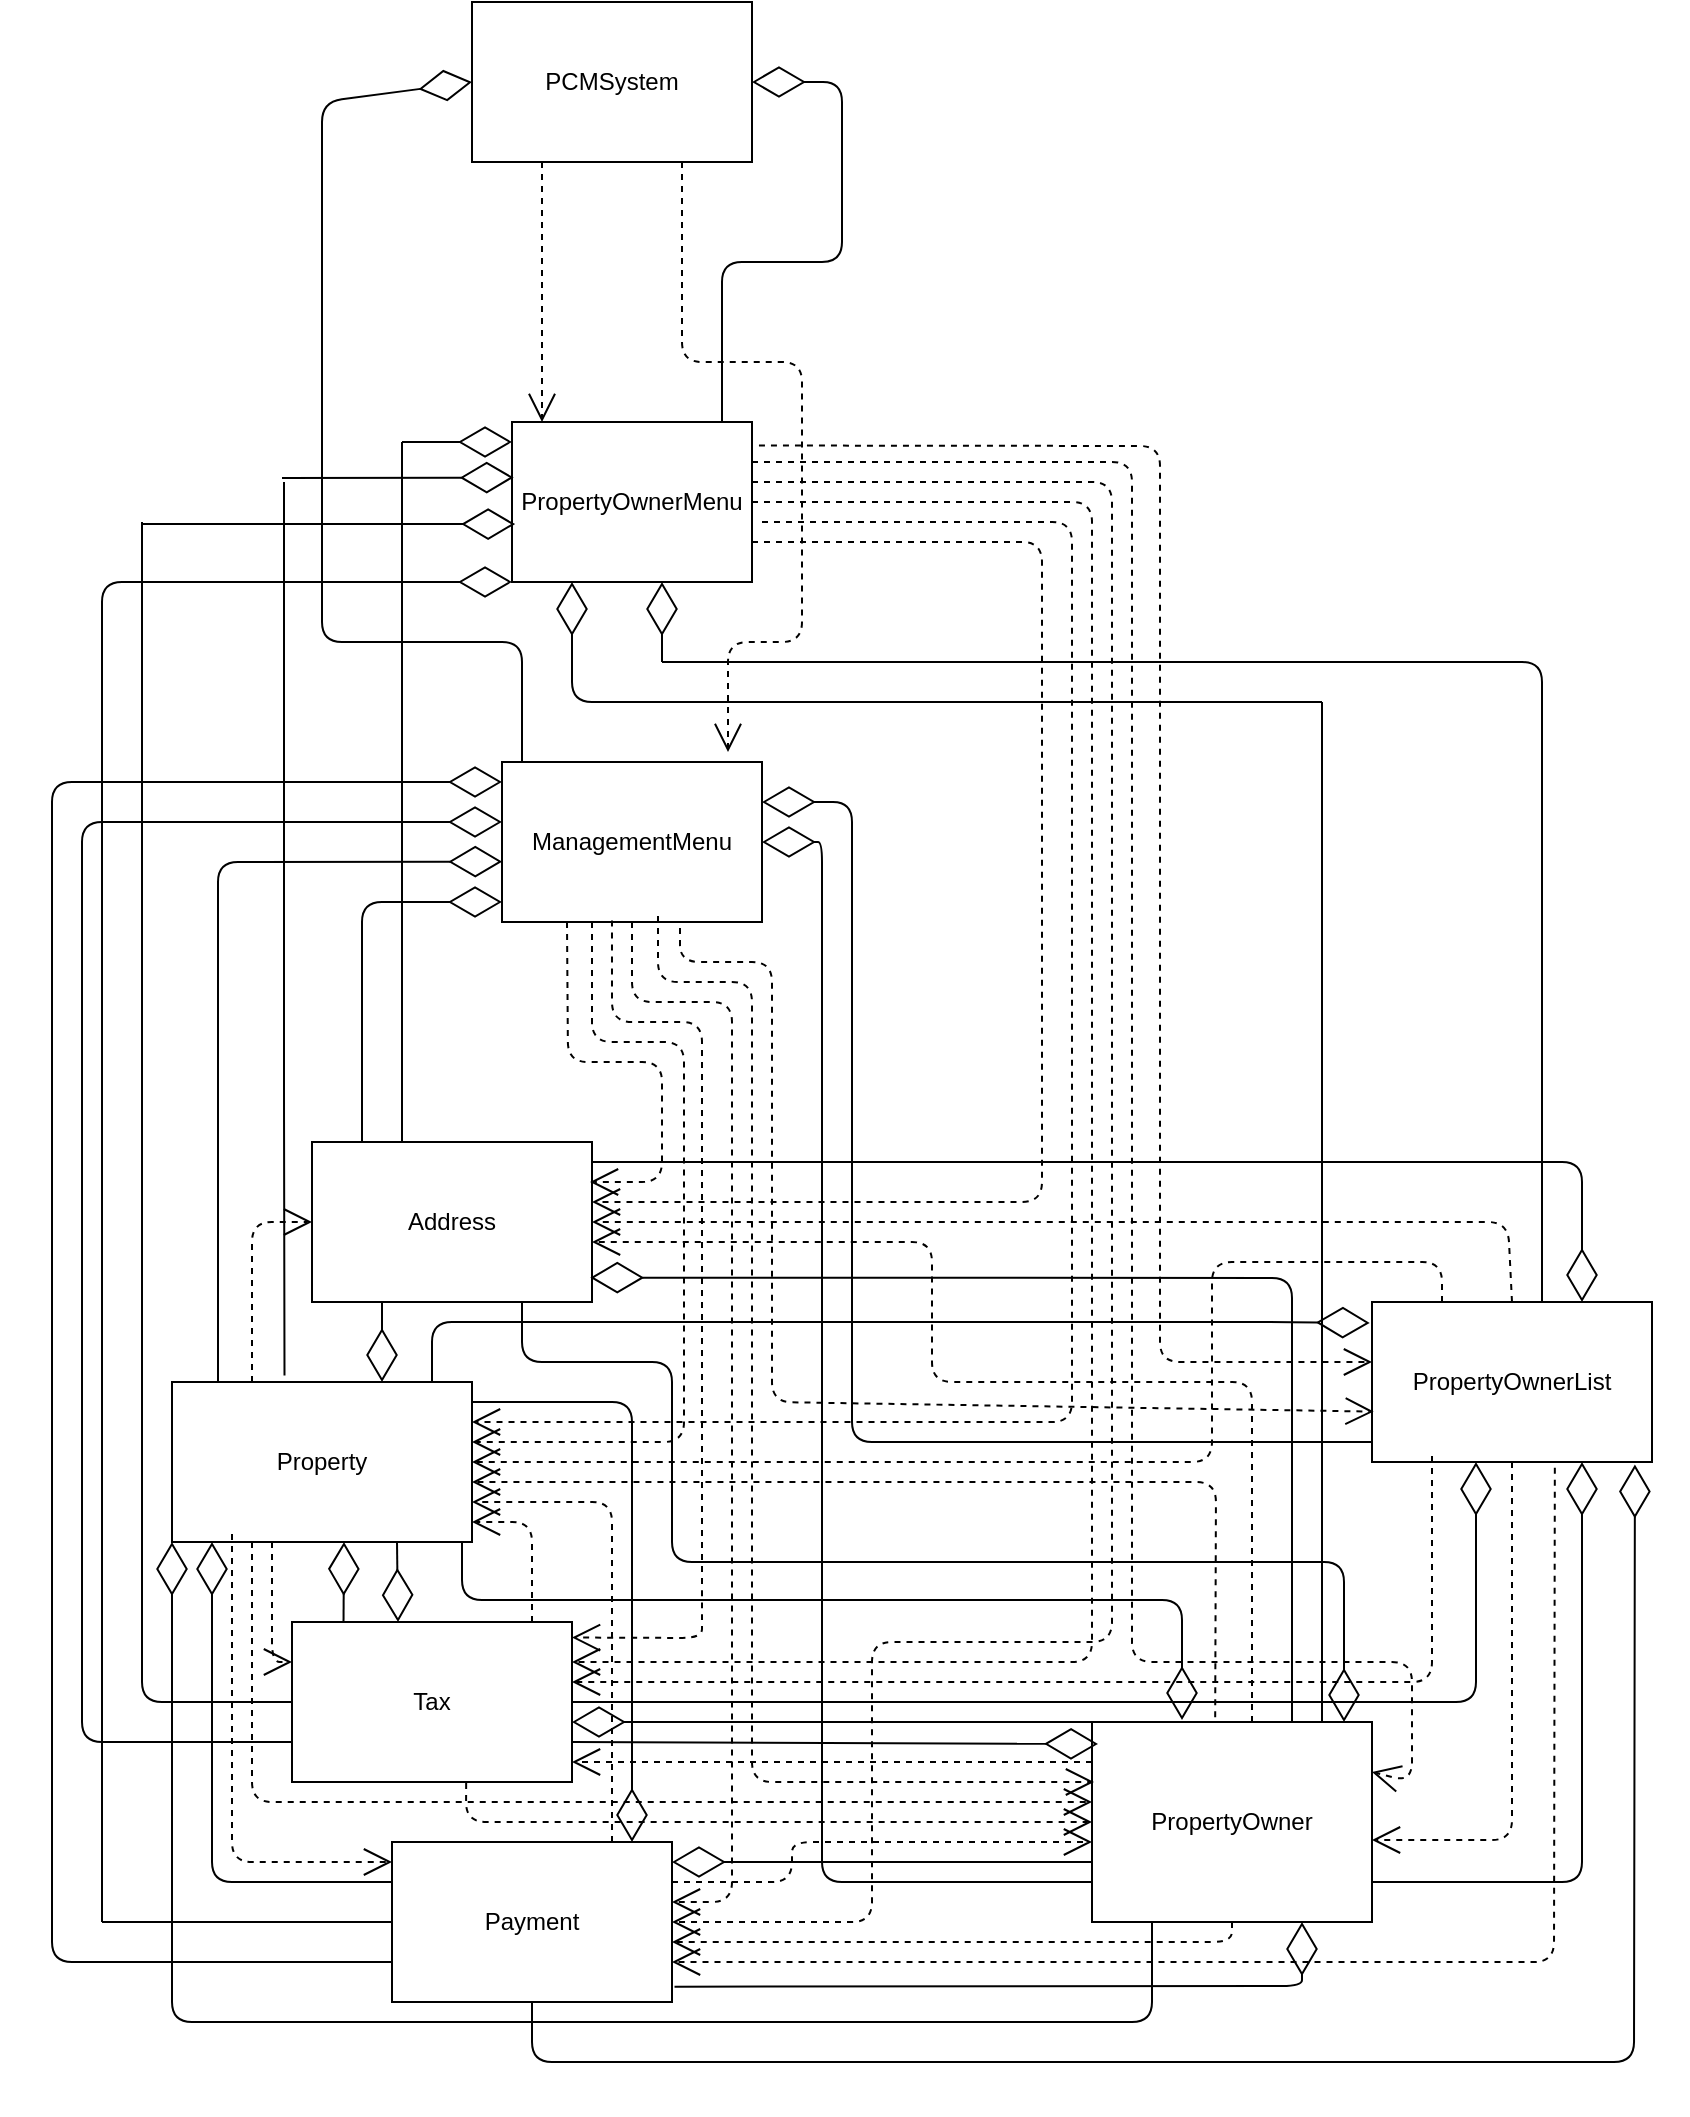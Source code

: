 <mxfile version="14.0.1" type="device"><diagram id="xmVuXnWmn4kDQ_eVDab2" name="Page-1"><mxGraphModel dx="2020" dy="858" grid="1" gridSize="10" guides="1" tooltips="1" connect="1" arrows="1" fold="1" page="1" pageScale="1" pageWidth="850" pageHeight="1100" math="0" shadow="0"><root><mxCell id="0"/><mxCell id="1" parent="0"/><mxCell id="8hcMLkqNCZgai3P8rfCH-1" value="PCMSystem" style="rounded=0;whiteSpace=wrap;html=1;" parent="1" vertex="1"><mxGeometry x="235" y="20" width="140" height="80" as="geometry"/></mxCell><mxCell id="8hcMLkqNCZgai3P8rfCH-2" value="ManagementMenu" style="rounded=0;whiteSpace=wrap;html=1;" parent="1" vertex="1"><mxGeometry x="250" y="400" width="130" height="80" as="geometry"/></mxCell><mxCell id="8hcMLkqNCZgai3P8rfCH-3" value="PropertyOwnerMenu" style="rounded=0;whiteSpace=wrap;html=1;" parent="1" vertex="1"><mxGeometry x="255" y="230" width="120" height="80" as="geometry"/></mxCell><mxCell id="8hcMLkqNCZgai3P8rfCH-4" value="Address" style="rounded=0;whiteSpace=wrap;html=1;" parent="1" vertex="1"><mxGeometry x="155" y="590" width="140" height="80" as="geometry"/></mxCell><mxCell id="8hcMLkqNCZgai3P8rfCH-5" value="PropertyOwnerList" style="rounded=0;whiteSpace=wrap;html=1;" parent="1" vertex="1"><mxGeometry x="685" y="670" width="140" height="80" as="geometry"/></mxCell><mxCell id="8hcMLkqNCZgai3P8rfCH-6" value="Payment" style="rounded=0;whiteSpace=wrap;html=1;" parent="1" vertex="1"><mxGeometry x="195" y="940" width="140" height="80" as="geometry"/></mxCell><mxCell id="8hcMLkqNCZgai3P8rfCH-7" value="Property" style="rounded=0;whiteSpace=wrap;html=1;" parent="1" vertex="1"><mxGeometry x="85" y="710" width="150" height="80" as="geometry"/></mxCell><mxCell id="8hcMLkqNCZgai3P8rfCH-8" value="Tax" style="rounded=0;whiteSpace=wrap;html=1;" parent="1" vertex="1"><mxGeometry x="145" y="830" width="140" height="80" as="geometry"/></mxCell><mxCell id="8hcMLkqNCZgai3P8rfCH-9" value="PropertyOwner" style="rounded=0;whiteSpace=wrap;html=1;" parent="1" vertex="1"><mxGeometry x="545" y="880" width="140" height="100" as="geometry"/></mxCell><mxCell id="8hcMLkqNCZgai3P8rfCH-10" value="Use" style="endArrow=open;endSize=12;dashed=1;html=1;exitX=0.75;exitY=1;exitDx=0;exitDy=0;labelBackgroundColor=none;noLabel=1;fontColor=none;" parent="1" source="8hcMLkqNCZgai3P8rfCH-1" edge="1"><mxGeometry width="160" relative="1" as="geometry"><mxPoint x="405" y="530" as="sourcePoint"/><mxPoint x="363" y="395" as="targetPoint"/><Array as="points"><mxPoint x="340" y="200"/><mxPoint x="400" y="200"/><mxPoint x="400" y="340"/><mxPoint x="363" y="340"/></Array></mxGeometry></mxCell><mxCell id="8hcMLkqNCZgai3P8rfCH-11" value="Use" style="endArrow=open;endSize=12;dashed=1;html=1;labelBackgroundColor=none;noLabel=1;fontColor=none;exitX=0.25;exitY=1;exitDx=0;exitDy=0;" parent="1" source="8hcMLkqNCZgai3P8rfCH-1" edge="1"><mxGeometry width="160" relative="1" as="geometry"><mxPoint x="290" y="160" as="sourcePoint"/><mxPoint x="270" y="230" as="targetPoint"/><Array as="points"/></mxGeometry></mxCell><mxCell id="8hcMLkqNCZgai3P8rfCH-12" value="Use" style="endArrow=open;endSize=12;dashed=1;html=1;exitX=0.25;exitY=1;exitDx=0;exitDy=0;noLabel=1;fontColor=none;" parent="1" edge="1" source="8hcMLkqNCZgai3P8rfCH-2"><mxGeometry width="160" relative="1" as="geometry"><mxPoint x="330" y="500" as="sourcePoint"/><mxPoint x="294" y="610" as="targetPoint"/><Array as="points"><mxPoint x="283" y="550"/><mxPoint x="330" y="550"/><mxPoint x="330" y="610"/></Array></mxGeometry></mxCell><mxCell id="8hcMLkqNCZgai3P8rfCH-13" value="Use" style="endArrow=open;endSize=12;dashed=1;html=1;noLabel=1;fontColor=none;" parent="1" edge="1"><mxGeometry width="160" relative="1" as="geometry"><mxPoint x="295" y="480" as="sourcePoint"/><mxPoint x="235" y="740" as="targetPoint"/><Array as="points"><mxPoint x="295" y="540"/><mxPoint x="341" y="540"/><mxPoint x="341" y="740"/></Array></mxGeometry></mxCell><mxCell id="8hcMLkqNCZgai3P8rfCH-14" value="Use" style="endArrow=open;endSize=12;dashed=1;html=1;entryX=1;entryY=0.097;entryDx=0;entryDy=0;entryPerimeter=0;exitX=0.423;exitY=0.99;exitDx=0;exitDy=0;exitPerimeter=0;noLabel=1;fontColor=none;" parent="1" edge="1" target="8hcMLkqNCZgai3P8rfCH-8" source="8hcMLkqNCZgai3P8rfCH-2"><mxGeometry width="160" relative="1" as="geometry"><mxPoint x="310" y="530" as="sourcePoint"/><mxPoint x="287" y="850" as="targetPoint"/><Array as="points"><mxPoint x="305" y="530"/><mxPoint x="350" y="530"/><mxPoint x="350" y="820"/><mxPoint x="350" y="838"/></Array></mxGeometry></mxCell><mxCell id="8hcMLkqNCZgai3P8rfCH-15" value="Use" style="endArrow=open;endSize=12;dashed=1;html=1;exitX=0.5;exitY=1;exitDx=0;exitDy=0;noLabel=1;fontColor=none;" parent="1" source="8hcMLkqNCZgai3P8rfCH-2" edge="1"><mxGeometry width="160" relative="1" as="geometry"><mxPoint x="320" y="520" as="sourcePoint"/><mxPoint x="335" y="970" as="targetPoint"/><Array as="points"><mxPoint x="315" y="520"/><mxPoint x="365" y="520"/><mxPoint x="365" y="970"/></Array></mxGeometry></mxCell><mxCell id="8hcMLkqNCZgai3P8rfCH-16" value="Use" style="endArrow=open;endSize=12;dashed=1;html=1;noLabel=1;fontColor=none;" parent="1" edge="1"><mxGeometry width="160" relative="1" as="geometry"><mxPoint x="328" y="477" as="sourcePoint"/><mxPoint x="546" y="910" as="targetPoint"/><Array as="points"><mxPoint x="328" y="510"/><mxPoint x="375" y="510"/><mxPoint x="375" y="910"/></Array></mxGeometry></mxCell><mxCell id="8hcMLkqNCZgai3P8rfCH-17" value="Use" style="endArrow=open;endSize=12;dashed=1;html=1;entryX=0.006;entryY=0.685;entryDx=0;entryDy=0;entryPerimeter=0;noLabel=1;fontColor=none;" parent="1" edge="1" target="8hcMLkqNCZgai3P8rfCH-5"><mxGeometry width="160" relative="1" as="geometry"><mxPoint x="339" y="483" as="sourcePoint"/><mxPoint x="665" y="703" as="targetPoint"/><Array as="points"><mxPoint x="339" y="500"/><mxPoint x="385" y="500"/><mxPoint x="385" y="620"/><mxPoint x="385" y="720"/></Array></mxGeometry></mxCell><mxCell id="8hcMLkqNCZgai3P8rfCH-21" value="Use" style="endArrow=open;endSize=12;dashed=1;html=1;entryX=0;entryY=0.5;entryDx=0;entryDy=0;noLabel=1;fontColor=none;" parent="1" target="8hcMLkqNCZgai3P8rfCH-4" edge="1"><mxGeometry width="160" relative="1" as="geometry"><mxPoint x="125" y="710" as="sourcePoint"/><mxPoint x="125" y="600" as="targetPoint"/><Array as="points"><mxPoint x="125" y="630"/></Array></mxGeometry></mxCell><mxCell id="8hcMLkqNCZgai3P8rfCH-22" value="Use" style="endArrow=open;endSize=12;dashed=1;html=1;entryX=0;entryY=0.25;entryDx=0;entryDy=0;noLabel=1;fontColor=none;" parent="1" target="8hcMLkqNCZgai3P8rfCH-8" edge="1"><mxGeometry width="160" relative="1" as="geometry"><mxPoint x="135" y="790" as="sourcePoint"/><mxPoint x="79" y="1340" as="targetPoint"/><Array as="points"><mxPoint x="135" y="850"/></Array></mxGeometry></mxCell><mxCell id="8hcMLkqNCZgai3P8rfCH-23" value="Use" style="endArrow=open;endSize=12;dashed=1;html=1;noLabel=1;fontColor=none;" parent="1" edge="1"><mxGeometry width="160" relative="1" as="geometry"><mxPoint x="125" y="790" as="sourcePoint"/><mxPoint x="545" y="920" as="targetPoint"/><Array as="points"><mxPoint x="125" y="920"/></Array></mxGeometry></mxCell><mxCell id="8hcMLkqNCZgai3P8rfCH-24" value="Use" style="endArrow=open;endSize=12;dashed=1;html=1;noLabel=1;fontColor=none;" parent="1" edge="1"><mxGeometry width="160" relative="1" as="geometry"><mxPoint x="115" y="786" as="sourcePoint"/><mxPoint x="195" y="950" as="targetPoint"/><Array as="points"><mxPoint x="115" y="950"/></Array></mxGeometry></mxCell><mxCell id="8hcMLkqNCZgai3P8rfCH-25" value="Use" style="endArrow=open;endSize=12;dashed=1;html=1;entryX=1;entryY=0.75;entryDx=0;entryDy=0;noLabel=1;fontColor=none;" parent="1" target="8hcMLkqNCZgai3P8rfCH-7" edge="1"><mxGeometry width="160" relative="1" as="geometry"><mxPoint x="305" y="940" as="sourcePoint"/><mxPoint x="465" y="1100" as="targetPoint"/><Array as="points"><mxPoint x="305" y="770"/></Array></mxGeometry></mxCell><mxCell id="8hcMLkqNCZgai3P8rfCH-26" value="Use" style="endArrow=open;endSize=12;dashed=1;html=1;noLabel=1;fontColor=none;" parent="1" edge="1"><mxGeometry width="160" relative="1" as="geometry"><mxPoint x="265" y="830" as="sourcePoint"/><mxPoint x="235" y="780" as="targetPoint"/><Array as="points"><mxPoint x="265" y="780"/></Array></mxGeometry></mxCell><mxCell id="8hcMLkqNCZgai3P8rfCH-27" value="Use" style="endArrow=open;endSize=12;dashed=1;html=1;exitX=0.622;exitY=1.006;exitDx=0;exitDy=0;exitPerimeter=0;noLabel=1;fontColor=none;" parent="1" source="8hcMLkqNCZgai3P8rfCH-8" edge="1"><mxGeometry width="160" relative="1" as="geometry"><mxPoint x="415" y="1030" as="sourcePoint"/><mxPoint x="545" y="930" as="targetPoint"/><Array as="points"><mxPoint x="232" y="930"/></Array></mxGeometry></mxCell><mxCell id="8hcMLkqNCZgai3P8rfCH-28" value="Use" style="endArrow=open;endSize=12;dashed=1;html=1;labelBackgroundColor=none;noLabel=1;fontColor=none;" parent="1" edge="1"><mxGeometry x="0.061" width="160" relative="1" as="geometry"><mxPoint x="335" y="960" as="sourcePoint"/><mxPoint x="545" y="940" as="targetPoint"/><Array as="points"><mxPoint x="395" y="960"/><mxPoint x="395" y="940"/><mxPoint x="455" y="940"/></Array><mxPoint y="1" as="offset"/></mxGeometry></mxCell><mxCell id="8hcMLkqNCZgai3P8rfCH-29" value="Use" style="endArrow=open;endSize=12;dashed=1;html=1;noLabel=1;fontColor=none;" parent="1" edge="1"><mxGeometry width="160" relative="1" as="geometry"><mxPoint x="545" y="900" as="sourcePoint"/><mxPoint x="285" y="900" as="targetPoint"/><Array as="points"/></mxGeometry></mxCell><mxCell id="8hcMLkqNCZgai3P8rfCH-30" value="Use" style="endArrow=open;endSize=12;dashed=1;html=1;exitX=0.44;exitY=-0.024;exitDx=0;exitDy=0;exitPerimeter=0;noLabel=1;fontColor=none;" parent="1" source="8hcMLkqNCZgai3P8rfCH-9" edge="1"><mxGeometry width="160" relative="1" as="geometry"><mxPoint x="625" y="840" as="sourcePoint"/><mxPoint x="235" y="760" as="targetPoint"/><Array as="points"><mxPoint x="607" y="760"/></Array></mxGeometry></mxCell><mxCell id="8hcMLkqNCZgai3P8rfCH-31" value="Use" style="endArrow=open;endSize=12;dashed=1;html=1;noLabel=1;fontColor=none;" parent="1" edge="1"><mxGeometry width="160" relative="1" as="geometry"><mxPoint x="625" y="880" as="sourcePoint"/><mxPoint x="295" y="640" as="targetPoint"/><Array as="points"><mxPoint x="625" y="710"/><mxPoint x="465" y="710"/><mxPoint x="465" y="640"/></Array></mxGeometry></mxCell><mxCell id="8hcMLkqNCZgai3P8rfCH-32" value="Use" style="endArrow=open;endSize=12;dashed=1;html=1;noLabel=1;fontColor=none;labelBackgroundColor=none;" parent="1" edge="1"><mxGeometry width="160" relative="1" as="geometry"><mxPoint x="615" y="980" as="sourcePoint"/><mxPoint x="335" y="990" as="targetPoint"/><Array as="points"><mxPoint x="615" y="990"/></Array></mxGeometry></mxCell><mxCell id="8hcMLkqNCZgai3P8rfCH-33" value="Use" style="endArrow=open;endSize=12;dashed=1;html=1;exitX=1;exitY=0.75;exitDx=0;exitDy=0;labelBackgroundColor=#ffffff;noLabel=1;fontColor=none;" parent="1" edge="1" source="8hcMLkqNCZgai3P8rfCH-3"><mxGeometry width="160" relative="1" as="geometry"><mxPoint x="510" y="300" as="sourcePoint"/><mxPoint x="295" y="620" as="targetPoint"/><Array as="points"><mxPoint x="520" y="290"/><mxPoint x="520" y="620"/></Array></mxGeometry></mxCell><mxCell id="8hcMLkqNCZgai3P8rfCH-34" value="Use" style="endArrow=open;endSize=12;dashed=1;html=1;noLabel=1;fontColor=none;" parent="1" edge="1"><mxGeometry width="160" relative="1" as="geometry"><mxPoint x="380" y="280" as="sourcePoint"/><mxPoint x="235" y="730" as="targetPoint"/><Array as="points"><mxPoint x="535" y="280"/><mxPoint x="535" y="730"/></Array></mxGeometry></mxCell><mxCell id="8hcMLkqNCZgai3P8rfCH-35" value="Use" style="endArrow=open;endSize=12;dashed=1;html=1;labelBackgroundColor=none;noLabel=1;fontColor=none;exitX=1;exitY=0.5;exitDx=0;exitDy=0;" parent="1" edge="1" source="8hcMLkqNCZgai3P8rfCH-3"><mxGeometry width="160" relative="1" as="geometry"><mxPoint x="545" y="200" as="sourcePoint"/><mxPoint x="285" y="850" as="targetPoint"/><Array as="points"><mxPoint x="545" y="270"/><mxPoint x="545" y="850"/></Array></mxGeometry></mxCell><mxCell id="8hcMLkqNCZgai3P8rfCH-36" value="Use" style="endArrow=open;endSize=12;dashed=1;html=1;noLabel=1;fontColor=none;" parent="1" edge="1"><mxGeometry width="160" relative="1" as="geometry"><mxPoint x="375" y="260" as="sourcePoint"/><mxPoint x="335" y="980" as="targetPoint"/><Array as="points"><mxPoint x="555" y="260"/><mxPoint x="555" y="840"/><mxPoint x="435" y="840"/><mxPoint x="435" y="980"/></Array></mxGeometry></mxCell><mxCell id="8hcMLkqNCZgai3P8rfCH-37" value="Use" style="endArrow=open;endSize=12;dashed=1;html=1;entryX=1;entryY=0.25;entryDx=0;entryDy=0;exitX=1;exitY=0.25;exitDx=0;exitDy=0;noLabel=1;fontColor=none;" parent="1" target="8hcMLkqNCZgai3P8rfCH-9" edge="1" source="8hcMLkqNCZgai3P8rfCH-3"><mxGeometry width="160" relative="1" as="geometry"><mxPoint x="565" y="200" as="sourcePoint"/><mxPoint x="785" y="910" as="targetPoint"/><Array as="points"><mxPoint x="565" y="250"/><mxPoint x="565" y="850"/><mxPoint x="705" y="850"/><mxPoint x="705" y="910"/></Array></mxGeometry></mxCell><mxCell id="8hcMLkqNCZgai3P8rfCH-38" value="Use" style="endArrow=open;endSize=12;dashed=1;html=1;exitX=1.029;exitY=0.147;exitDx=0;exitDy=0;exitPerimeter=0;noLabel=1;fontColor=none;" parent="1" edge="1" source="8hcMLkqNCZgai3P8rfCH-3"><mxGeometry width="160" relative="1" as="geometry"><mxPoint x="579" y="210" as="sourcePoint"/><mxPoint x="685" y="700" as="targetPoint"/><Array as="points"><mxPoint x="579" y="242"/><mxPoint x="579" y="700"/></Array></mxGeometry></mxCell><mxCell id="8hcMLkqNCZgai3P8rfCH-39" value="Use" style="endArrow=open;endSize=12;dashed=1;html=1;exitX=0.25;exitY=0;exitDx=0;exitDy=0;noLabel=1;fontColor=none;" parent="1" source="8hcMLkqNCZgai3P8rfCH-5" edge="1"><mxGeometry width="160" relative="1" as="geometry"><mxPoint x="795" y="490" as="sourcePoint"/><mxPoint x="235" y="750" as="targetPoint"/><Array as="points"><mxPoint x="720" y="650"/><mxPoint x="605" y="650"/><mxPoint x="605" y="750"/></Array></mxGeometry></mxCell><mxCell id="8hcMLkqNCZgai3P8rfCH-40" value="Use" style="endArrow=open;endSize=12;dashed=1;html=1;exitX=0.5;exitY=0;exitDx=0;exitDy=0;noLabel=1;fontColor=none;" parent="1" source="8hcMLkqNCZgai3P8rfCH-5" edge="1"><mxGeometry width="160" relative="1" as="geometry"><mxPoint x="725" y="560" as="sourcePoint"/><mxPoint x="295" y="630" as="targetPoint"/><Array as="points"><mxPoint x="753" y="630"/></Array></mxGeometry></mxCell><mxCell id="8hcMLkqNCZgai3P8rfCH-41" value="Use" style="endArrow=open;endSize=12;dashed=1;html=1;noLabel=1;fontColor=none;" parent="1" edge="1"><mxGeometry width="160" relative="1" as="geometry"><mxPoint x="715" y="747" as="sourcePoint"/><mxPoint x="285" y="860" as="targetPoint"/><Array as="points"><mxPoint x="715" y="860"/></Array></mxGeometry></mxCell><mxCell id="8hcMLkqNCZgai3P8rfCH-42" value="Use" style="endArrow=open;endSize=12;dashed=1;html=1;exitX=0.653;exitY=1.036;exitDx=0;exitDy=0;exitPerimeter=0;noLabel=1;fontColor=none;" parent="1" source="8hcMLkqNCZgai3P8rfCH-5" edge="1"><mxGeometry width="160" relative="1" as="geometry"><mxPoint x="775" y="810" as="sourcePoint"/><mxPoint x="335" y="1000" as="targetPoint"/><Array as="points"><mxPoint x="776" y="1000"/></Array></mxGeometry></mxCell><mxCell id="8hcMLkqNCZgai3P8rfCH-43" value="Use" style="endArrow=open;endSize=12;dashed=1;html=1;exitX=0.5;exitY=1;exitDx=0;exitDy=0;noLabel=1;fontColor=none;" parent="1" source="8hcMLkqNCZgai3P8rfCH-5" edge="1"><mxGeometry width="160" relative="1" as="geometry"><mxPoint x="805" y="880" as="sourcePoint"/><mxPoint x="685" y="939" as="targetPoint"/><Array as="points"><mxPoint x="755" y="939"/></Array></mxGeometry></mxCell><mxCell id="8hcMLkqNCZgai3P8rfCH-44" value="" style="endArrow=diamondThin;endFill=0;endSize=24;html=1;entryX=0;entryY=0.5;entryDx=0;entryDy=0;" parent="1" target="8hcMLkqNCZgai3P8rfCH-1" edge="1"><mxGeometry width="160" relative="1" as="geometry"><mxPoint x="260" y="400" as="sourcePoint"/><mxPoint x="20" y="270" as="targetPoint"/><Array as="points"><mxPoint x="260" y="340"/><mxPoint x="160" y="340"/><mxPoint x="160" y="70"/></Array></mxGeometry></mxCell><mxCell id="gGaeyRhjpNUnYPwhKUqi-1" value="" style="endArrow=diamondThin;endFill=0;endSize=24;html=1;entryX=1;entryY=0.5;entryDx=0;entryDy=0;" edge="1" parent="1" target="8hcMLkqNCZgai3P8rfCH-1"><mxGeometry width="160" relative="1" as="geometry"><mxPoint x="360" y="230" as="sourcePoint"/><mxPoint x="300" y="300" as="targetPoint"/><Array as="points"><mxPoint x="360" y="150"/><mxPoint x="420" y="150"/><mxPoint x="420" y="60"/></Array></mxGeometry></mxCell><mxCell id="gGaeyRhjpNUnYPwhKUqi-2" value="" style="endArrow=diamondThin;endFill=0;endSize=24;html=1;entryX=0.007;entryY=0.347;entryDx=0;entryDy=0;entryPerimeter=0;" edge="1" parent="1" target="8hcMLkqNCZgai3P8rfCH-3"><mxGeometry width="160" relative="1" as="geometry"><mxPoint x="140" y="258" as="sourcePoint"/><mxPoint x="260" y="270" as="targetPoint"/></mxGeometry></mxCell><mxCell id="gGaeyRhjpNUnYPwhKUqi-3" value="" style="endArrow=diamondThin;endFill=0;endSize=24;html=1;" edge="1" parent="1"><mxGeometry width="160" relative="1" as="geometry"><mxPoint x="330" y="350" as="sourcePoint"/><mxPoint x="330" y="310" as="targetPoint"/></mxGeometry></mxCell><mxCell id="gGaeyRhjpNUnYPwhKUqi-6" value="" style="endArrow=diamondThin;endFill=0;endSize=24;html=1;entryX=0.25;entryY=1;entryDx=0;entryDy=0;" edge="1" parent="1" target="8hcMLkqNCZgai3P8rfCH-3"><mxGeometry width="160" relative="1" as="geometry"><mxPoint x="660" y="370" as="sourcePoint"/><mxPoint x="595" y="480" as="targetPoint"/><Array as="points"><mxPoint x="285" y="370"/></Array></mxGeometry></mxCell><mxCell id="gGaeyRhjpNUnYPwhKUqi-7" value="" style="endArrow=diamondThin;endFill=0;endSize=24;html=1;entryX=0.013;entryY=0.638;entryDx=0;entryDy=0;entryPerimeter=0;" edge="1" parent="1" target="8hcMLkqNCZgai3P8rfCH-3"><mxGeometry width="160" relative="1" as="geometry"><mxPoint x="70" y="281" as="sourcePoint"/><mxPoint x="240" y="290" as="targetPoint"/></mxGeometry></mxCell><mxCell id="gGaeyRhjpNUnYPwhKUqi-14" value="" style="endArrow=none;html=1;entryX=0;entryY=0.5;entryDx=0;entryDy=0;" edge="1" parent="1" target="8hcMLkqNCZgai3P8rfCH-6"><mxGeometry width="50" height="50" relative="1" as="geometry"><mxPoint x="50" y="980" as="sourcePoint"/><mxPoint x="645" y="1130" as="targetPoint"/><Array as="points"><mxPoint x="50" y="980"/></Array></mxGeometry></mxCell><mxCell id="gGaeyRhjpNUnYPwhKUqi-15" value="" style="endArrow=diamondThin;endFill=0;endSize=24;html=1;exitX=0.75;exitY=1;exitDx=0;exitDy=0;" edge="1" parent="1" source="8hcMLkqNCZgai3P8rfCH-7"><mxGeometry width="160" relative="1" as="geometry"><mxPoint x="215" y="790" as="sourcePoint"/><mxPoint x="198" y="830" as="targetPoint"/></mxGeometry></mxCell><mxCell id="gGaeyRhjpNUnYPwhKUqi-17" value="" style="endArrow=diamondThin;endFill=0;endSize=24;html=1;" edge="1" parent="1"><mxGeometry width="160" relative="1" as="geometry"><mxPoint x="190" y="670" as="sourcePoint"/><mxPoint x="190" y="710" as="targetPoint"/></mxGeometry></mxCell><mxCell id="gGaeyRhjpNUnYPwhKUqi-18" value="" style="endArrow=diamondThin;endFill=0;endSize=24;html=1;exitX=0;exitY=0.25;exitDx=0;exitDy=0;" edge="1" parent="1" source="8hcMLkqNCZgai3P8rfCH-6"><mxGeometry width="160" relative="1" as="geometry"><mxPoint x="175" y="1020" as="sourcePoint"/><mxPoint x="105" y="790" as="targetPoint"/><Array as="points"><mxPoint x="105" y="960"/></Array></mxGeometry></mxCell><mxCell id="gGaeyRhjpNUnYPwhKUqi-19" value="" style="endArrow=diamondThin;endFill=0;endSize=24;html=1;entryX=0.184;entryY=0.001;entryDx=0;entryDy=0;entryPerimeter=0;exitX=0.184;exitY=0.001;exitDx=0;exitDy=0;exitPerimeter=0;" edge="1" parent="1" source="8hcMLkqNCZgai3P8rfCH-8"><mxGeometry width="160" relative="1" as="geometry"><mxPoint x="225" y="840" as="sourcePoint"/><mxPoint x="171" y="790" as="targetPoint"/></mxGeometry></mxCell><mxCell id="gGaeyRhjpNUnYPwhKUqi-20" value="" style="endArrow=diamondThin;endFill=0;endSize=24;html=1;entryX=0;entryY=1;entryDx=0;entryDy=0;" edge="1" parent="1" target="8hcMLkqNCZgai3P8rfCH-7"><mxGeometry width="160" relative="1" as="geometry"><mxPoint x="575" y="980" as="sourcePoint"/><mxPoint x="95" y="1040" as="targetPoint"/><Array as="points"><mxPoint x="575" y="1030"/><mxPoint x="85" y="1030"/></Array></mxGeometry></mxCell><mxCell id="gGaeyRhjpNUnYPwhKUqi-21" value="" style="endArrow=diamondThin;endFill=0;endSize=24;html=1;" edge="1" parent="1"><mxGeometry width="160" relative="1" as="geometry"><mxPoint x="545" y="950" as="sourcePoint"/><mxPoint x="335" y="950" as="targetPoint"/></mxGeometry></mxCell><mxCell id="gGaeyRhjpNUnYPwhKUqi-22" value="" style="endArrow=diamondThin;endFill=0;endSize=24;html=1;" edge="1" parent="1"><mxGeometry width="160" relative="1" as="geometry"><mxPoint x="235" y="720" as="sourcePoint"/><mxPoint x="315" y="940" as="targetPoint"/><Array as="points"><mxPoint x="315" y="720"/></Array></mxGeometry></mxCell><mxCell id="gGaeyRhjpNUnYPwhKUqi-23" value="" style="endArrow=diamondThin;endFill=0;endSize=24;html=1;exitX=1.009;exitY=0.904;exitDx=0;exitDy=0;entryX=0.75;entryY=1;entryDx=0;entryDy=0;exitPerimeter=0;" edge="1" parent="1" source="8hcMLkqNCZgai3P8rfCH-6" target="8hcMLkqNCZgai3P8rfCH-9"><mxGeometry width="160" relative="1" as="geometry"><mxPoint x="415" y="1050" as="sourcePoint"/><mxPoint x="625" y="1050" as="targetPoint"/><Array as="points"><mxPoint x="650" y="1012"/></Array></mxGeometry></mxCell><mxCell id="gGaeyRhjpNUnYPwhKUqi-24" value="" style="endArrow=diamondThin;endFill=0;endSize=24;html=1;" edge="1" parent="1"><mxGeometry width="160" relative="1" as="geometry"><mxPoint x="285" y="890" as="sourcePoint"/><mxPoint x="548" y="891" as="targetPoint"/><Array as="points"/></mxGeometry></mxCell><mxCell id="gGaeyRhjpNUnYPwhKUqi-26" value="" style="endArrow=diamondThin;endFill=0;endSize=24;html=1;" edge="1" parent="1"><mxGeometry width="160" relative="1" as="geometry"><mxPoint x="230" y="790" as="sourcePoint"/><mxPoint x="590" y="879" as="targetPoint"/><Array as="points"><mxPoint x="230" y="819"/><mxPoint x="590" y="819"/></Array></mxGeometry></mxCell><mxCell id="gGaeyRhjpNUnYPwhKUqi-28" value="" style="endArrow=diamondThin;endFill=0;endSize=24;html=1;entryX=0.994;entryY=0.848;entryDx=0;entryDy=0;entryPerimeter=0;" edge="1" parent="1" target="8hcMLkqNCZgai3P8rfCH-4"><mxGeometry width="160" relative="1" as="geometry"><mxPoint x="645" y="880" as="sourcePoint"/><mxPoint x="383" y="820" as="targetPoint"/><Array as="points"><mxPoint x="645" y="658"/></Array></mxGeometry></mxCell><mxCell id="gGaeyRhjpNUnYPwhKUqi-29" value="" style="endArrow=diamondThin;endFill=0;endSize=24;html=1;" edge="1" parent="1"><mxGeometry width="160" relative="1" as="geometry"><mxPoint x="545" y="880" as="sourcePoint"/><mxPoint x="285" y="880" as="targetPoint"/><Array as="points"/></mxGeometry></mxCell><mxCell id="gGaeyRhjpNUnYPwhKUqi-30" value="" style="endArrow=diamondThin;endFill=0;endSize=24;html=1;exitX=0.75;exitY=1;exitDx=0;exitDy=0;" edge="1" parent="1" source="8hcMLkqNCZgai3P8rfCH-4"><mxGeometry width="160" relative="1" as="geometry"><mxPoint x="255" y="690" as="sourcePoint"/><mxPoint x="671" y="880" as="targetPoint"/><Array as="points"><mxPoint x="260" y="700"/><mxPoint x="335" y="700"/><mxPoint x="335" y="800"/><mxPoint x="671" y="800"/></Array></mxGeometry></mxCell><mxCell id="gGaeyRhjpNUnYPwhKUqi-31" value="" style="endArrow=diamondThin;endFill=0;endSize=24;html=1;entryX=0.939;entryY=1.016;entryDx=0;entryDy=0;entryPerimeter=0;" edge="1" parent="1" target="8hcMLkqNCZgai3P8rfCH-5"><mxGeometry width="160" relative="1" as="geometry"><mxPoint x="265" y="1020" as="sourcePoint"/><mxPoint x="1078" y="811" as="targetPoint"/><Array as="points"><mxPoint x="265" y="1050"/><mxPoint x="816" y="1050"/></Array></mxGeometry></mxCell><mxCell id="gGaeyRhjpNUnYPwhKUqi-32" value="" style="endArrow=diamondThin;endFill=0;endSize=24;html=1;entryX=0.75;entryY=1;entryDx=0;entryDy=0;" edge="1" parent="1" target="8hcMLkqNCZgai3P8rfCH-5"><mxGeometry width="160" relative="1" as="geometry"><mxPoint x="685" y="960" as="sourcePoint"/><mxPoint x="1128" y="821" as="targetPoint"/><Array as="points"><mxPoint x="790" y="960"/></Array></mxGeometry></mxCell><mxCell id="gGaeyRhjpNUnYPwhKUqi-33" value="" style="endArrow=diamondThin;endFill=0;endSize=24;html=1;exitX=1;exitY=0.5;exitDx=0;exitDy=0;" edge="1" parent="1" source="8hcMLkqNCZgai3P8rfCH-8"><mxGeometry width="160" relative="1" as="geometry"><mxPoint x="575" y="820" as="sourcePoint"/><mxPoint x="737" y="750" as="targetPoint"/><Array as="points"><mxPoint x="737" y="870"/></Array></mxGeometry></mxCell><mxCell id="gGaeyRhjpNUnYPwhKUqi-35" value="" style="endArrow=diamondThin;endFill=0;endSize=24;html=1;exitX=1;exitY=0.125;exitDx=0;exitDy=0;exitPerimeter=0;entryX=0.75;entryY=0;entryDx=0;entryDy=0;" edge="1" parent="1" source="8hcMLkqNCZgai3P8rfCH-4" target="8hcMLkqNCZgai3P8rfCH-5"><mxGeometry width="160" relative="1" as="geometry"><mxPoint x="535" y="610" as="sourcePoint"/><mxPoint x="785" y="669" as="targetPoint"/><Array as="points"><mxPoint x="790" y="600"/></Array></mxGeometry></mxCell><mxCell id="gGaeyRhjpNUnYPwhKUqi-36" value="" style="endArrow=diamondThin;endFill=0;endSize=24;html=1;entryX=-0.008;entryY=0.131;entryDx=0;entryDy=0;entryPerimeter=0;" edge="1" parent="1" target="8hcMLkqNCZgai3P8rfCH-5"><mxGeometry width="160" relative="1" as="geometry"><mxPoint x="215" y="710" as="sourcePoint"/><mxPoint x="948" y="561" as="targetPoint"/><Array as="points"><mxPoint x="215" y="680"/><mxPoint x="635" y="680"/></Array></mxGeometry></mxCell><mxCell id="gGaeyRhjpNUnYPwhKUqi-37" value="" style="endArrow=none;html=1;" edge="1" parent="1"><mxGeometry width="50" height="50" relative="1" as="geometry"><mxPoint x="330" y="350" as="sourcePoint"/><mxPoint x="770" y="670" as="targetPoint"/><Array as="points"><mxPoint x="770" y="350"/></Array></mxGeometry></mxCell><mxCell id="gGaeyRhjpNUnYPwhKUqi-38" value="" style="endArrow=none;html=1;exitX=0;exitY=0.5;exitDx=0;exitDy=0;" edge="1" parent="1" source="8hcMLkqNCZgai3P8rfCH-8"><mxGeometry width="50" height="50" relative="1" as="geometry"><mxPoint x="70" y="860" as="sourcePoint"/><mxPoint x="70" y="280" as="targetPoint"/><Array as="points"><mxPoint x="70" y="870"/><mxPoint x="70" y="590"/></Array></mxGeometry></mxCell><mxCell id="gGaeyRhjpNUnYPwhKUqi-40" value="" style="endArrow=diamondThin;endFill=0;endSize=24;html=1;" edge="1" parent="1"><mxGeometry width="160" relative="1" as="geometry"><mxPoint x="200" y="240" as="sourcePoint"/><mxPoint x="255" y="240" as="targetPoint"/></mxGeometry></mxCell><mxCell id="gGaeyRhjpNUnYPwhKUqi-41" value="" style="endArrow=none;html=1;" edge="1" parent="1"><mxGeometry width="50" height="50" relative="1" as="geometry"><mxPoint x="200" y="240" as="sourcePoint"/><mxPoint x="200" y="590" as="targetPoint"/><Array as="points"/></mxGeometry></mxCell><mxCell id="gGaeyRhjpNUnYPwhKUqi-42" value="" style="endArrow=none;html=1;entryX=0.375;entryY=-0.04;entryDx=0;entryDy=0;entryPerimeter=0;" edge="1" parent="1" target="8hcMLkqNCZgai3P8rfCH-7"><mxGeometry width="50" height="50" relative="1" as="geometry"><mxPoint x="141" y="260" as="sourcePoint"/><mxPoint x="125" y="570" as="targetPoint"/><Array as="points"><mxPoint x="141" y="570"/></Array></mxGeometry></mxCell><mxCell id="gGaeyRhjpNUnYPwhKUqi-44" value="" style="endArrow=diamondThin;endFill=0;endSize=24;html=1;" edge="1" parent="1"><mxGeometry width="160" relative="1" as="geometry"><mxPoint x="180" y="590" as="sourcePoint"/><mxPoint x="250" y="470" as="targetPoint"/><Array as="points"><mxPoint x="180" y="470"/></Array></mxGeometry></mxCell><mxCell id="gGaeyRhjpNUnYPwhKUqi-45" value="" style="endArrow=diamondThin;endFill=0;endSize=24;html=1;entryX=0.001;entryY=0.623;entryDx=0;entryDy=0;entryPerimeter=0;" edge="1" parent="1" target="8hcMLkqNCZgai3P8rfCH-2"><mxGeometry width="160" relative="1" as="geometry"><mxPoint x="108" y="710" as="sourcePoint"/><mxPoint x="235" y="450" as="targetPoint"/><Array as="points"><mxPoint x="108" y="450"/></Array></mxGeometry></mxCell><mxCell id="gGaeyRhjpNUnYPwhKUqi-46" value="" style="endArrow=diamondThin;endFill=0;endSize=24;html=1;exitX=0;exitY=0.75;exitDx=0;exitDy=0;" edge="1" parent="1" source="8hcMLkqNCZgai3P8rfCH-8"><mxGeometry width="160" relative="1" as="geometry"><mxPoint x="65" y="880" as="sourcePoint"/><mxPoint x="250" y="430" as="targetPoint"/><Array as="points"><mxPoint x="40" y="890"/><mxPoint x="40" y="430"/></Array></mxGeometry></mxCell><mxCell id="gGaeyRhjpNUnYPwhKUqi-47" value="" style="endArrow=diamondThin;endFill=0;endSize=24;html=1;exitX=0;exitY=0.75;exitDx=0;exitDy=0;entryX=0;entryY=0.125;entryDx=0;entryDy=0;entryPerimeter=0;" edge="1" parent="1" source="8hcMLkqNCZgai3P8rfCH-6" target="8hcMLkqNCZgai3P8rfCH-2"><mxGeometry width="160" relative="1" as="geometry"><mxPoint x="5" y="970" as="sourcePoint"/><mxPoint x="235" y="410" as="targetPoint"/><Array as="points"><mxPoint x="25" y="1000"/><mxPoint x="25" y="460"/><mxPoint x="25" y="410"/></Array></mxGeometry></mxCell><mxCell id="gGaeyRhjpNUnYPwhKUqi-50" value="" style="endArrow=diamondThin;endFill=0;endSize=24;html=1;entryX=1;entryY=0.5;entryDx=0;entryDy=0;" edge="1" parent="1" target="8hcMLkqNCZgai3P8rfCH-2"><mxGeometry width="160" relative="1" as="geometry"><mxPoint x="545" y="960" as="sourcePoint"/><mxPoint x="393" y="450" as="targetPoint"/><Array as="points"><mxPoint x="510" y="960"/><mxPoint x="410" y="960"/><mxPoint x="410" y="780"/><mxPoint x="410" y="440"/></Array></mxGeometry></mxCell><mxCell id="gGaeyRhjpNUnYPwhKUqi-52" value="" style="endArrow=diamondThin;endFill=0;endSize=24;html=1;" edge="1" parent="1"><mxGeometry width="160" relative="1" as="geometry"><mxPoint x="685" y="740" as="sourcePoint"/><mxPoint x="380" y="420" as="targetPoint"/><Array as="points"><mxPoint x="425" y="740"/><mxPoint x="425" y="420"/></Array></mxGeometry></mxCell><mxCell id="gGaeyRhjpNUnYPwhKUqi-54" value="" style="endArrow=diamondThin;endFill=0;endSize=24;html=1;entryX=0;entryY=1;entryDx=0;entryDy=0;" edge="1" parent="1" target="8hcMLkqNCZgai3P8rfCH-3"><mxGeometry width="160" relative="1" as="geometry"><mxPoint x="50" y="980" as="sourcePoint"/><mxPoint x="236.56" y="150.04" as="targetPoint"/><Array as="points"><mxPoint x="50" y="310"/></Array></mxGeometry></mxCell><mxCell id="gGaeyRhjpNUnYPwhKUqi-61" value="" style="endArrow=none;html=1;" edge="1" parent="1"><mxGeometry width="50" height="50" relative="1" as="geometry"><mxPoint x="660" y="370" as="sourcePoint"/><mxPoint x="660" y="880" as="targetPoint"/><Array as="points"><mxPoint x="660" y="600"/></Array></mxGeometry></mxCell></root></mxGraphModel></diagram></mxfile>